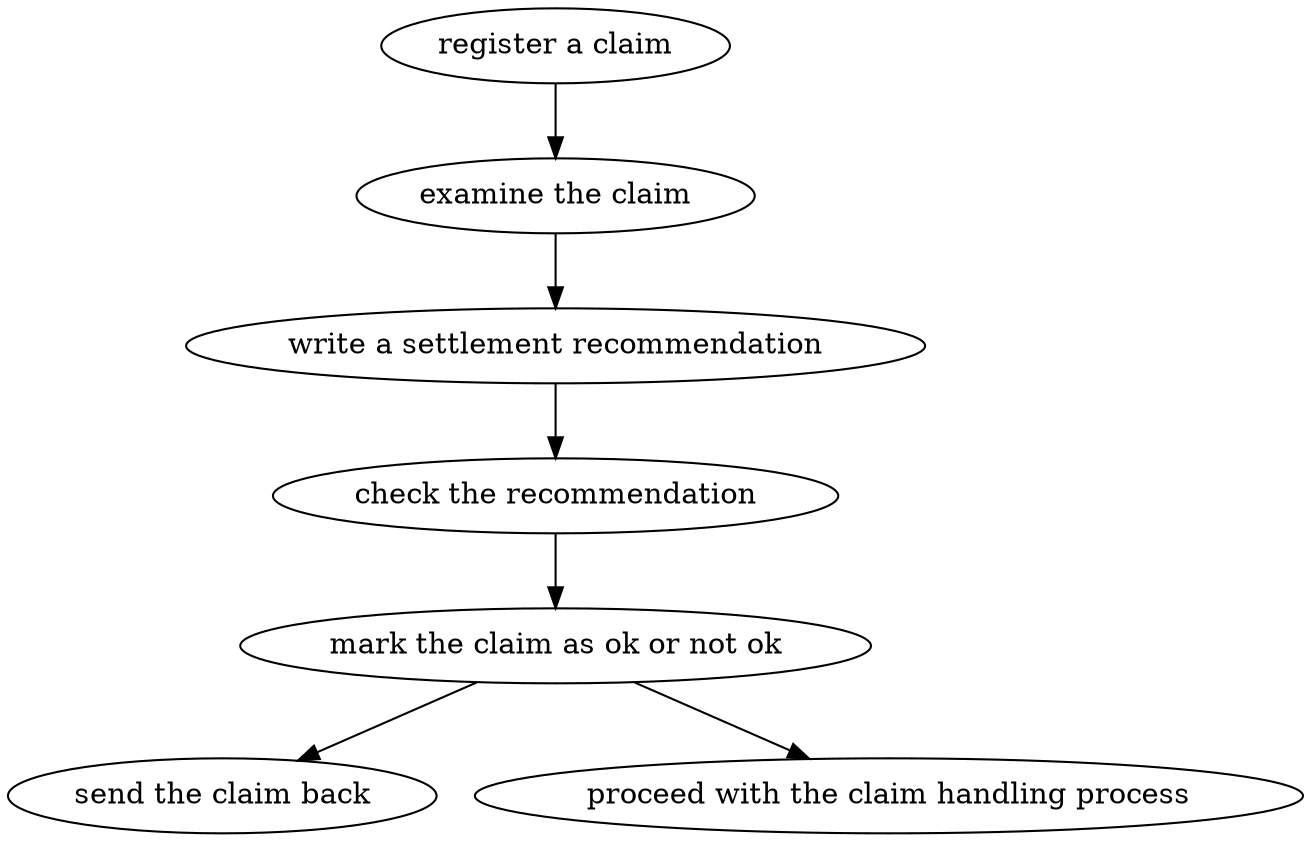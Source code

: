 strict digraph "doc-3.3" {
	graph [name="doc-3.3"];
	"register a claim"	[attrs="{'type': 'Activity', 'label': 'register a claim'}"];
	"examine the claim"	[attrs="{'type': 'Activity', 'label': 'examine the claim'}"];
	"register a claim" -> "examine the claim"	[attrs="{'type': 'flow', 'label': 'flow'}"];
	"write a settlement recommendation"	[attrs="{'type': 'Activity', 'label': 'write a settlement recommendation'}"];
	"examine the claim" -> "write a settlement recommendation"	[attrs="{'type': 'flow', 'label': 'flow'}"];
	"check the recommendation"	[attrs="{'type': 'Activity', 'label': 'check the recommendation'}"];
	"write a settlement recommendation" -> "check the recommendation"	[attrs="{'type': 'flow', 'label': 'flow'}"];
	"mark the claim as ok or not ok"	[attrs="{'type': 'Activity', 'label': 'mark the claim as ok or not ok'}"];
	"check the recommendation" -> "mark the claim as ok or not ok"	[attrs="{'type': 'flow', 'label': 'flow'}"];
	"send the claim back"	[attrs="{'type': 'Activity', 'label': 'send the claim back'}"];
	"mark the claim as ok or not ok" -> "send the claim back"	[attrs="{'type': 'flow', 'label': 'flow'}"];
	"proceed with the claim handling process"	[attrs="{'type': 'Activity', 'label': 'proceed with the claim handling process'}"];
	"mark the claim as ok or not ok" -> "proceed with the claim handling process"	[attrs="{'type': 'flow', 'label': 'flow'}"];
}
